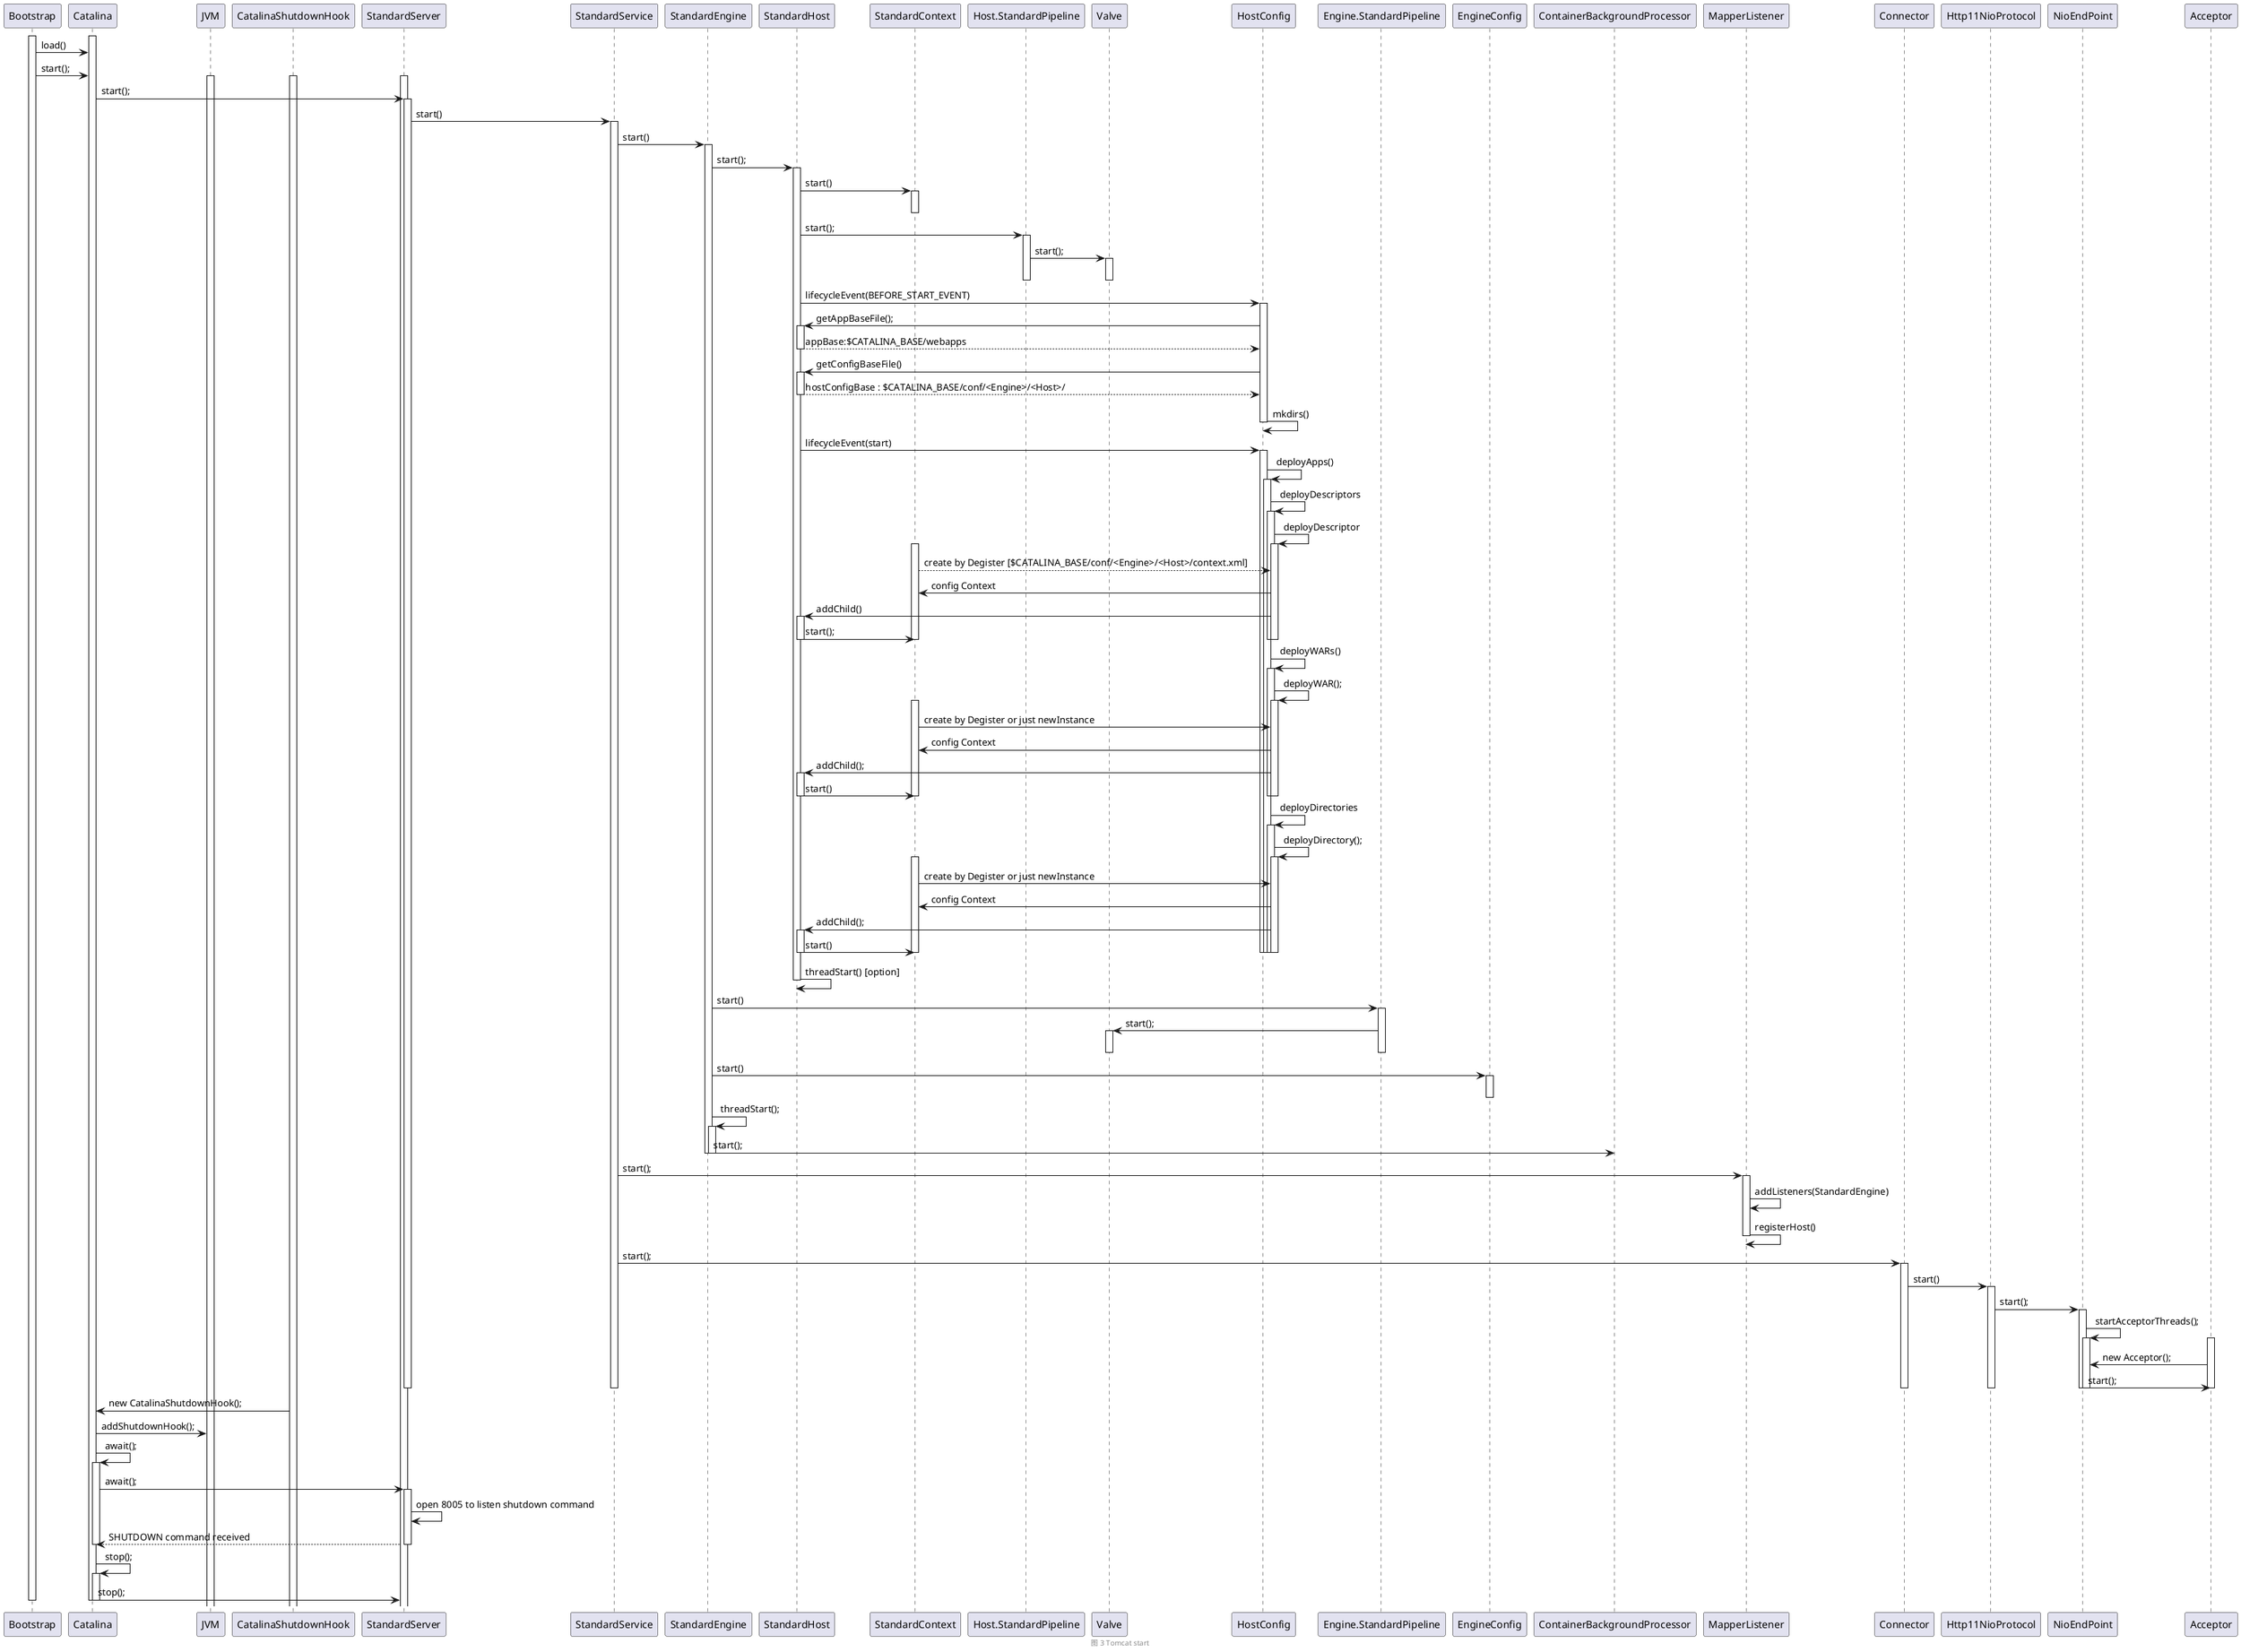 @startuml

activate Bootstrap
    activate Catalina
        Bootstrap -> Catalina : load()
        Bootstrap -> Catalina : start();
        activate JVM
        activate CatalinaShutdownHook
        activate StandardServer
            Catalina -> StandardServer : start();
            activate StandardServer
                StandardServer -> StandardService : start()
                activate StandardService
                    StandardService -> StandardEngine : start()
                    activate StandardEngine
                        StandardEngine -> StandardHost : start();
                        activate StandardHost
                            StandardHost -> StandardContext : start()
                            activate StandardContext
                            deactivate StandardContext
                            StandardHost -> Host.StandardPipeline : start();
                            activate Host.StandardPipeline
                                Host.StandardPipeline -> Valve : start();
                                activate Valve
                                deactivate Valve
                            deactivate Host.StandardPipeline
                            StandardHost -> HostConfig : lifecycleEvent(BEFORE_START_EVENT)
                            activate HostConfig
                                HostConfig -> StandardHost : getAppBaseFile();
                                activate StandardHost
                                    StandardHost --> HostConfig : appBase:$CATALINA_BASE/webapps
                                deactivate StandardHost
                                HostConfig -> StandardHost : getConfigBaseFile()
                                activate StandardHost
                                    StandardHost --> HostConfig : hostConfigBase : $CATALINA_BASE/conf/<Engine>/<Host>/
                                deactivate StandardHost
                                HostConfig -> HostConfig : mkdirs()
                            deactivate HostConfig
                            StandardHost -> HostConfig : lifecycleEvent(start)
                            activate HostConfig
                                HostConfig -> HostConfig : deployApps()
                                activate HostConfig
                                    HostConfig -> HostConfig : deployDescriptors
                                    activate HostConfig
                                        HostConfig -> HostConfig : deployDescriptor
                                        activate HostConfig
                                            activate StandardContext
                                                StandardContext --> HostConfig : create by Degister [$CATALINA_BASE/conf/<Engine>/<Host>/context.xml]
                                                HostConfig -> StandardContext : config Context
                                                HostConfig -> StandardHost : addChild()
                                                activate StandardHost
                                                    StandardHost -> StandardContext: start();
                                                deactivate StandardHost
                                            deactivate StandardContext
                                        deactivate HostConfig
                                    deactivate HostConfig
                                    HostConfig -> HostConfig : deployWARs()
                                    activate HostConfig
                                        HostConfig -> HostConfig : deployWAR();
                                        activate HostConfig
                                            activate StandardContext
                                                StandardContext -> HostConfig : create by Degister or just newInstance
                                                HostConfig -> StandardContext : config Context
                                                HostConfig -> StandardHost : addChild();
                                                activate StandardHost
                                                    StandardHost -> StandardContext: start()
                                                deactivate StandardHost
                                            deactivate StandardContext
                                        deactivate HostConfig
                                    deactivate HostConfig
                                    HostConfig -> HostConfig : deployDirectories
                                    activate HostConfig
                                        HostConfig -> HostConfig : deployDirectory();
                                        activate HostConfig
                                            activate StandardContext
                                                StandardContext -> HostConfig : create by Degister or just newInstance
                                                HostConfig -> StandardContext : config Context
                                                HostConfig -> StandardHost : addChild();
                                                activate StandardHost
                                                    StandardHost -> StandardContext: start()
                                                deactivate StandardHost
                                            deactivate StandardContext
                                        deactivate HostConfig
                                    deactivate HostConfig
                                deactivate HostConfig
                            deactivate HostConfig
                            StandardHost -> StandardHost : threadStart() [option]
                        deactivate StandardHost
                        StandardEngine -> Engine.StandardPipeline : start()
                        activate Engine.StandardPipeline
                            Engine.StandardPipeline -> Valve : start();
                            activate Valve
                            deactivate Valve
                        deactivate Engine.StandardPipeline
                        StandardEngine -> EngineConfig : start()
                        activate EngineConfig
                        deactivate EngineConfig
                        StandardEngine -> StandardEngine : threadStart();
                        activate StandardEngine
                            StandardEngine -> ContainerBackgroundProcessor : start();
                        deactivate StandardEngine
                    deactivate StandardEngine
                    StandardService -> MapperListener : start();
                    activate MapperListener
                        MapperListener -> MapperListener : addListeners(StandardEngine)
                        MapperListener -> MapperListener : registerHost()
                    deactivate MapperListener
                    StandardService -> Connector : start();
                    activate Connector
                        Connector -> Http11NioProtocol : start()
                        activate Http11NioProtocol
                            Http11NioProtocol -> NioEndPoint : start();
                            activate NioEndPoint
                                NioEndPoint -> NioEndPoint : startAcceptorThreads();
                                activate NioEndPoint
                                    activate Acceptor
                                        Acceptor -> NioEndPoint : new Acceptor();
                                        NioEndPoint -> Acceptor : start();
                                    deactivate Acceptor
                                deactivate NioEndPoint
                            deactivate NioEndPoint
                        deactivate Http11NioProtocol
                    deactivate Connector
                deactivate StandardService
            deactivate StandardServer
        CatalinaShutdownHook -> Catalina : new CatalinaShutdownHook();
        Catalina -> JVM : addShutdownHook();
        Catalina -> Catalina : await();
        activate Catalina
            Catalina -> StandardServer : await();
            activate StandardServer
                StandardServer -> StandardServer : open 8005 to listen shutdown command
                StandardServer --> Catalina : SHUTDOWN command received
            deactivate StandardServer
        deactivate Catalina
        Catalina -> Catalina : stop();
        activate Catalina
            Catalina -> StandardServer : stop();
        deactivate Catalina
    deactivate Catalina
deactivate Bootstrap

footer
图 3 Tomcat start
endfooter

@enduml
